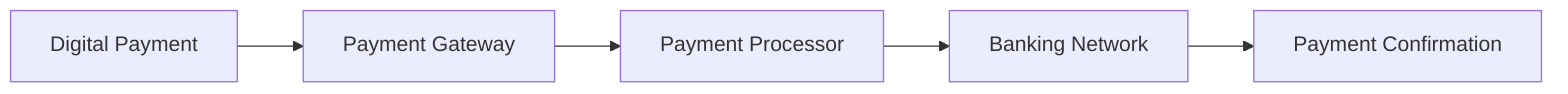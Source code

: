 flowchart LR
    Payment[Digital Payment] --> Gateway[Payment Gateway]
    Gateway --> Processor[Payment Processor]
    Processor --> Bank[Banking Network]
    Bank --> Confirmation[Payment Confirmation]